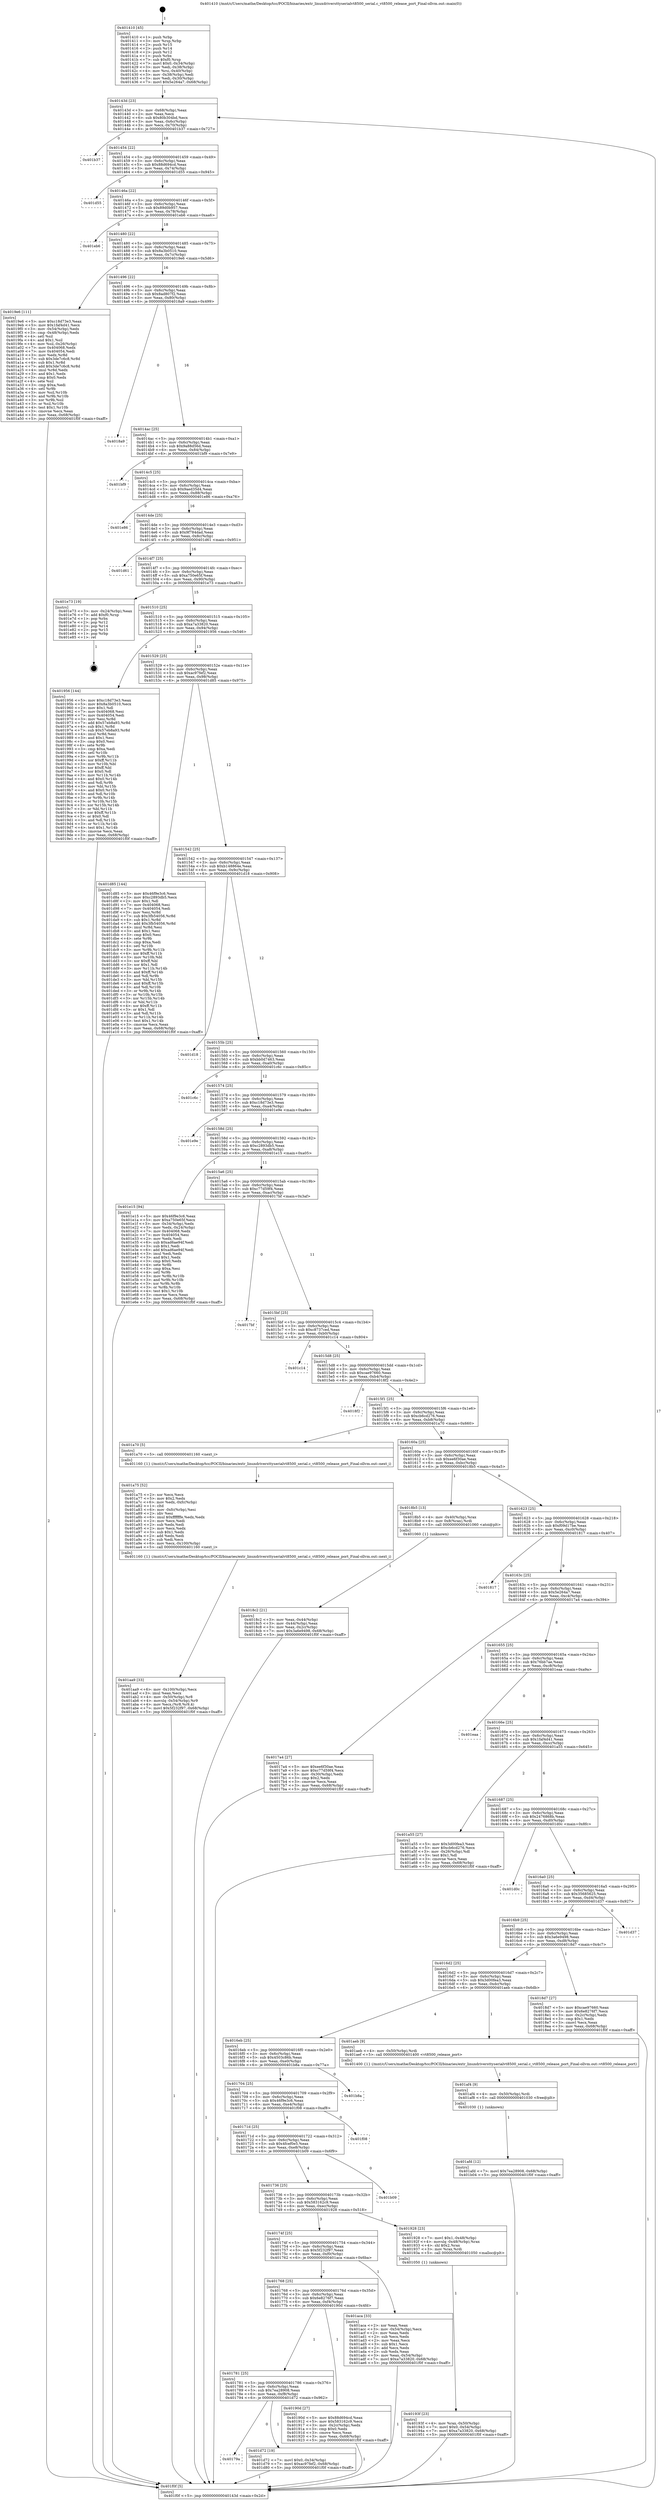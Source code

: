digraph "0x401410" {
  label = "0x401410 (/mnt/c/Users/mathe/Desktop/tcc/POCII/binaries/extr_linuxdriversttyserialvt8500_serial.c_vt8500_release_port_Final-ollvm.out::main(0))"
  labelloc = "t"
  node[shape=record]

  Entry [label="",width=0.3,height=0.3,shape=circle,fillcolor=black,style=filled]
  "0x40143d" [label="{
     0x40143d [23]\l
     | [instrs]\l
     &nbsp;&nbsp;0x40143d \<+3\>: mov -0x68(%rbp),%eax\l
     &nbsp;&nbsp;0x401440 \<+2\>: mov %eax,%ecx\l
     &nbsp;&nbsp;0x401442 \<+6\>: sub $0x80b304bd,%ecx\l
     &nbsp;&nbsp;0x401448 \<+3\>: mov %eax,-0x6c(%rbp)\l
     &nbsp;&nbsp;0x40144b \<+3\>: mov %ecx,-0x70(%rbp)\l
     &nbsp;&nbsp;0x40144e \<+6\>: je 0000000000401b37 \<main+0x727\>\l
  }"]
  "0x401b37" [label="{
     0x401b37\l
  }", style=dashed]
  "0x401454" [label="{
     0x401454 [22]\l
     | [instrs]\l
     &nbsp;&nbsp;0x401454 \<+5\>: jmp 0000000000401459 \<main+0x49\>\l
     &nbsp;&nbsp;0x401459 \<+3\>: mov -0x6c(%rbp),%eax\l
     &nbsp;&nbsp;0x40145c \<+5\>: sub $0x88d694cd,%eax\l
     &nbsp;&nbsp;0x401461 \<+3\>: mov %eax,-0x74(%rbp)\l
     &nbsp;&nbsp;0x401464 \<+6\>: je 0000000000401d55 \<main+0x945\>\l
  }"]
  Exit [label="",width=0.3,height=0.3,shape=circle,fillcolor=black,style=filled,peripheries=2]
  "0x401d55" [label="{
     0x401d55\l
  }", style=dashed]
  "0x40146a" [label="{
     0x40146a [22]\l
     | [instrs]\l
     &nbsp;&nbsp;0x40146a \<+5\>: jmp 000000000040146f \<main+0x5f\>\l
     &nbsp;&nbsp;0x40146f \<+3\>: mov -0x6c(%rbp),%eax\l
     &nbsp;&nbsp;0x401472 \<+5\>: sub $0x89d0b957,%eax\l
     &nbsp;&nbsp;0x401477 \<+3\>: mov %eax,-0x78(%rbp)\l
     &nbsp;&nbsp;0x40147a \<+6\>: je 0000000000401eb6 \<main+0xaa6\>\l
  }"]
  "0x40179a" [label="{
     0x40179a\l
  }", style=dashed]
  "0x401eb6" [label="{
     0x401eb6\l
  }", style=dashed]
  "0x401480" [label="{
     0x401480 [22]\l
     | [instrs]\l
     &nbsp;&nbsp;0x401480 \<+5\>: jmp 0000000000401485 \<main+0x75\>\l
     &nbsp;&nbsp;0x401485 \<+3\>: mov -0x6c(%rbp),%eax\l
     &nbsp;&nbsp;0x401488 \<+5\>: sub $0x8a3b0510,%eax\l
     &nbsp;&nbsp;0x40148d \<+3\>: mov %eax,-0x7c(%rbp)\l
     &nbsp;&nbsp;0x401490 \<+6\>: je 00000000004019e6 \<main+0x5d6\>\l
  }"]
  "0x401d72" [label="{
     0x401d72 [19]\l
     | [instrs]\l
     &nbsp;&nbsp;0x401d72 \<+7\>: movl $0x0,-0x34(%rbp)\l
     &nbsp;&nbsp;0x401d79 \<+7\>: movl $0xac97fef2,-0x68(%rbp)\l
     &nbsp;&nbsp;0x401d80 \<+5\>: jmp 0000000000401f0f \<main+0xaff\>\l
  }"]
  "0x4019e6" [label="{
     0x4019e6 [111]\l
     | [instrs]\l
     &nbsp;&nbsp;0x4019e6 \<+5\>: mov $0xc18d73e3,%eax\l
     &nbsp;&nbsp;0x4019eb \<+5\>: mov $0x1faf4d41,%ecx\l
     &nbsp;&nbsp;0x4019f0 \<+3\>: mov -0x54(%rbp),%edx\l
     &nbsp;&nbsp;0x4019f3 \<+3\>: cmp -0x48(%rbp),%edx\l
     &nbsp;&nbsp;0x4019f6 \<+4\>: setl %sil\l
     &nbsp;&nbsp;0x4019fa \<+4\>: and $0x1,%sil\l
     &nbsp;&nbsp;0x4019fe \<+4\>: mov %sil,-0x26(%rbp)\l
     &nbsp;&nbsp;0x401a02 \<+7\>: mov 0x404068,%edx\l
     &nbsp;&nbsp;0x401a09 \<+7\>: mov 0x404054,%edi\l
     &nbsp;&nbsp;0x401a10 \<+3\>: mov %edx,%r8d\l
     &nbsp;&nbsp;0x401a13 \<+7\>: sub $0x3de7c6c8,%r8d\l
     &nbsp;&nbsp;0x401a1a \<+4\>: sub $0x1,%r8d\l
     &nbsp;&nbsp;0x401a1e \<+7\>: add $0x3de7c6c8,%r8d\l
     &nbsp;&nbsp;0x401a25 \<+4\>: imul %r8d,%edx\l
     &nbsp;&nbsp;0x401a29 \<+3\>: and $0x1,%edx\l
     &nbsp;&nbsp;0x401a2c \<+3\>: cmp $0x0,%edx\l
     &nbsp;&nbsp;0x401a2f \<+4\>: sete %sil\l
     &nbsp;&nbsp;0x401a33 \<+3\>: cmp $0xa,%edi\l
     &nbsp;&nbsp;0x401a36 \<+4\>: setl %r9b\l
     &nbsp;&nbsp;0x401a3a \<+3\>: mov %sil,%r10b\l
     &nbsp;&nbsp;0x401a3d \<+3\>: and %r9b,%r10b\l
     &nbsp;&nbsp;0x401a40 \<+3\>: xor %r9b,%sil\l
     &nbsp;&nbsp;0x401a43 \<+3\>: or %sil,%r10b\l
     &nbsp;&nbsp;0x401a46 \<+4\>: test $0x1,%r10b\l
     &nbsp;&nbsp;0x401a4a \<+3\>: cmovne %ecx,%eax\l
     &nbsp;&nbsp;0x401a4d \<+3\>: mov %eax,-0x68(%rbp)\l
     &nbsp;&nbsp;0x401a50 \<+5\>: jmp 0000000000401f0f \<main+0xaff\>\l
  }"]
  "0x401496" [label="{
     0x401496 [22]\l
     | [instrs]\l
     &nbsp;&nbsp;0x401496 \<+5\>: jmp 000000000040149b \<main+0x8b\>\l
     &nbsp;&nbsp;0x40149b \<+3\>: mov -0x6c(%rbp),%eax\l
     &nbsp;&nbsp;0x40149e \<+5\>: sub $0x8ad807f2,%eax\l
     &nbsp;&nbsp;0x4014a3 \<+3\>: mov %eax,-0x80(%rbp)\l
     &nbsp;&nbsp;0x4014a6 \<+6\>: je 00000000004018a9 \<main+0x499\>\l
  }"]
  "0x401afd" [label="{
     0x401afd [12]\l
     | [instrs]\l
     &nbsp;&nbsp;0x401afd \<+7\>: movl $0x7ea28908,-0x68(%rbp)\l
     &nbsp;&nbsp;0x401b04 \<+5\>: jmp 0000000000401f0f \<main+0xaff\>\l
  }"]
  "0x4018a9" [label="{
     0x4018a9\l
  }", style=dashed]
  "0x4014ac" [label="{
     0x4014ac [25]\l
     | [instrs]\l
     &nbsp;&nbsp;0x4014ac \<+5\>: jmp 00000000004014b1 \<main+0xa1\>\l
     &nbsp;&nbsp;0x4014b1 \<+3\>: mov -0x6c(%rbp),%eax\l
     &nbsp;&nbsp;0x4014b4 \<+5\>: sub $0x9a88d56d,%eax\l
     &nbsp;&nbsp;0x4014b9 \<+6\>: mov %eax,-0x84(%rbp)\l
     &nbsp;&nbsp;0x4014bf \<+6\>: je 0000000000401bf9 \<main+0x7e9\>\l
  }"]
  "0x401af4" [label="{
     0x401af4 [9]\l
     | [instrs]\l
     &nbsp;&nbsp;0x401af4 \<+4\>: mov -0x50(%rbp),%rdi\l
     &nbsp;&nbsp;0x401af8 \<+5\>: call 0000000000401030 \<free@plt\>\l
     | [calls]\l
     &nbsp;&nbsp;0x401030 \{1\} (unknown)\l
  }"]
  "0x401bf9" [label="{
     0x401bf9\l
  }", style=dashed]
  "0x4014c5" [label="{
     0x4014c5 [25]\l
     | [instrs]\l
     &nbsp;&nbsp;0x4014c5 \<+5\>: jmp 00000000004014ca \<main+0xba\>\l
     &nbsp;&nbsp;0x4014ca \<+3\>: mov -0x6c(%rbp),%eax\l
     &nbsp;&nbsp;0x4014cd \<+5\>: sub $0x9aed35d4,%eax\l
     &nbsp;&nbsp;0x4014d2 \<+6\>: mov %eax,-0x88(%rbp)\l
     &nbsp;&nbsp;0x4014d8 \<+6\>: je 0000000000401e86 \<main+0xa76\>\l
  }"]
  "0x401aa9" [label="{
     0x401aa9 [33]\l
     | [instrs]\l
     &nbsp;&nbsp;0x401aa9 \<+6\>: mov -0x100(%rbp),%ecx\l
     &nbsp;&nbsp;0x401aaf \<+3\>: imul %eax,%ecx\l
     &nbsp;&nbsp;0x401ab2 \<+4\>: mov -0x50(%rbp),%r8\l
     &nbsp;&nbsp;0x401ab6 \<+4\>: movslq -0x54(%rbp),%r9\l
     &nbsp;&nbsp;0x401aba \<+4\>: mov %ecx,(%r8,%r9,4)\l
     &nbsp;&nbsp;0x401abe \<+7\>: movl $0x5f232f97,-0x68(%rbp)\l
     &nbsp;&nbsp;0x401ac5 \<+5\>: jmp 0000000000401f0f \<main+0xaff\>\l
  }"]
  "0x401e86" [label="{
     0x401e86\l
  }", style=dashed]
  "0x4014de" [label="{
     0x4014de [25]\l
     | [instrs]\l
     &nbsp;&nbsp;0x4014de \<+5\>: jmp 00000000004014e3 \<main+0xd3\>\l
     &nbsp;&nbsp;0x4014e3 \<+3\>: mov -0x6c(%rbp),%eax\l
     &nbsp;&nbsp;0x4014e6 \<+5\>: sub $0x9f784dad,%eax\l
     &nbsp;&nbsp;0x4014eb \<+6\>: mov %eax,-0x8c(%rbp)\l
     &nbsp;&nbsp;0x4014f1 \<+6\>: je 0000000000401d61 \<main+0x951\>\l
  }"]
  "0x401a75" [label="{
     0x401a75 [52]\l
     | [instrs]\l
     &nbsp;&nbsp;0x401a75 \<+2\>: xor %ecx,%ecx\l
     &nbsp;&nbsp;0x401a77 \<+5\>: mov $0x2,%edx\l
     &nbsp;&nbsp;0x401a7c \<+6\>: mov %edx,-0xfc(%rbp)\l
     &nbsp;&nbsp;0x401a82 \<+1\>: cltd\l
     &nbsp;&nbsp;0x401a83 \<+6\>: mov -0xfc(%rbp),%esi\l
     &nbsp;&nbsp;0x401a89 \<+2\>: idiv %esi\l
     &nbsp;&nbsp;0x401a8b \<+6\>: imul $0xfffffffe,%edx,%edx\l
     &nbsp;&nbsp;0x401a91 \<+2\>: mov %ecx,%edi\l
     &nbsp;&nbsp;0x401a93 \<+2\>: sub %edx,%edi\l
     &nbsp;&nbsp;0x401a95 \<+2\>: mov %ecx,%edx\l
     &nbsp;&nbsp;0x401a97 \<+3\>: sub $0x1,%edx\l
     &nbsp;&nbsp;0x401a9a \<+2\>: add %edx,%edi\l
     &nbsp;&nbsp;0x401a9c \<+2\>: sub %edi,%ecx\l
     &nbsp;&nbsp;0x401a9e \<+6\>: mov %ecx,-0x100(%rbp)\l
     &nbsp;&nbsp;0x401aa4 \<+5\>: call 0000000000401160 \<next_i\>\l
     | [calls]\l
     &nbsp;&nbsp;0x401160 \{1\} (/mnt/c/Users/mathe/Desktop/tcc/POCII/binaries/extr_linuxdriversttyserialvt8500_serial.c_vt8500_release_port_Final-ollvm.out::next_i)\l
  }"]
  "0x401d61" [label="{
     0x401d61\l
  }", style=dashed]
  "0x4014f7" [label="{
     0x4014f7 [25]\l
     | [instrs]\l
     &nbsp;&nbsp;0x4014f7 \<+5\>: jmp 00000000004014fc \<main+0xec\>\l
     &nbsp;&nbsp;0x4014fc \<+3\>: mov -0x6c(%rbp),%eax\l
     &nbsp;&nbsp;0x4014ff \<+5\>: sub $0xa750e65f,%eax\l
     &nbsp;&nbsp;0x401504 \<+6\>: mov %eax,-0x90(%rbp)\l
     &nbsp;&nbsp;0x40150a \<+6\>: je 0000000000401e73 \<main+0xa63\>\l
  }"]
  "0x40193f" [label="{
     0x40193f [23]\l
     | [instrs]\l
     &nbsp;&nbsp;0x40193f \<+4\>: mov %rax,-0x50(%rbp)\l
     &nbsp;&nbsp;0x401943 \<+7\>: movl $0x0,-0x54(%rbp)\l
     &nbsp;&nbsp;0x40194a \<+7\>: movl $0xa7a33820,-0x68(%rbp)\l
     &nbsp;&nbsp;0x401951 \<+5\>: jmp 0000000000401f0f \<main+0xaff\>\l
  }"]
  "0x401e73" [label="{
     0x401e73 [19]\l
     | [instrs]\l
     &nbsp;&nbsp;0x401e73 \<+3\>: mov -0x24(%rbp),%eax\l
     &nbsp;&nbsp;0x401e76 \<+7\>: add $0xf0,%rsp\l
     &nbsp;&nbsp;0x401e7d \<+1\>: pop %rbx\l
     &nbsp;&nbsp;0x401e7e \<+2\>: pop %r12\l
     &nbsp;&nbsp;0x401e80 \<+2\>: pop %r14\l
     &nbsp;&nbsp;0x401e82 \<+2\>: pop %r15\l
     &nbsp;&nbsp;0x401e84 \<+1\>: pop %rbp\l
     &nbsp;&nbsp;0x401e85 \<+1\>: ret\l
  }"]
  "0x401510" [label="{
     0x401510 [25]\l
     | [instrs]\l
     &nbsp;&nbsp;0x401510 \<+5\>: jmp 0000000000401515 \<main+0x105\>\l
     &nbsp;&nbsp;0x401515 \<+3\>: mov -0x6c(%rbp),%eax\l
     &nbsp;&nbsp;0x401518 \<+5\>: sub $0xa7a33820,%eax\l
     &nbsp;&nbsp;0x40151d \<+6\>: mov %eax,-0x94(%rbp)\l
     &nbsp;&nbsp;0x401523 \<+6\>: je 0000000000401956 \<main+0x546\>\l
  }"]
  "0x401781" [label="{
     0x401781 [25]\l
     | [instrs]\l
     &nbsp;&nbsp;0x401781 \<+5\>: jmp 0000000000401786 \<main+0x376\>\l
     &nbsp;&nbsp;0x401786 \<+3\>: mov -0x6c(%rbp),%eax\l
     &nbsp;&nbsp;0x401789 \<+5\>: sub $0x7ea28908,%eax\l
     &nbsp;&nbsp;0x40178e \<+6\>: mov %eax,-0xf8(%rbp)\l
     &nbsp;&nbsp;0x401794 \<+6\>: je 0000000000401d72 \<main+0x962\>\l
  }"]
  "0x401956" [label="{
     0x401956 [144]\l
     | [instrs]\l
     &nbsp;&nbsp;0x401956 \<+5\>: mov $0xc18d73e3,%eax\l
     &nbsp;&nbsp;0x40195b \<+5\>: mov $0x8a3b0510,%ecx\l
     &nbsp;&nbsp;0x401960 \<+2\>: mov $0x1,%dl\l
     &nbsp;&nbsp;0x401962 \<+7\>: mov 0x404068,%esi\l
     &nbsp;&nbsp;0x401969 \<+7\>: mov 0x404054,%edi\l
     &nbsp;&nbsp;0x401970 \<+3\>: mov %esi,%r8d\l
     &nbsp;&nbsp;0x401973 \<+7\>: add $0x57eb8a93,%r8d\l
     &nbsp;&nbsp;0x40197a \<+4\>: sub $0x1,%r8d\l
     &nbsp;&nbsp;0x40197e \<+7\>: sub $0x57eb8a93,%r8d\l
     &nbsp;&nbsp;0x401985 \<+4\>: imul %r8d,%esi\l
     &nbsp;&nbsp;0x401989 \<+3\>: and $0x1,%esi\l
     &nbsp;&nbsp;0x40198c \<+3\>: cmp $0x0,%esi\l
     &nbsp;&nbsp;0x40198f \<+4\>: sete %r9b\l
     &nbsp;&nbsp;0x401993 \<+3\>: cmp $0xa,%edi\l
     &nbsp;&nbsp;0x401996 \<+4\>: setl %r10b\l
     &nbsp;&nbsp;0x40199a \<+3\>: mov %r9b,%r11b\l
     &nbsp;&nbsp;0x40199d \<+4\>: xor $0xff,%r11b\l
     &nbsp;&nbsp;0x4019a1 \<+3\>: mov %r10b,%bl\l
     &nbsp;&nbsp;0x4019a4 \<+3\>: xor $0xff,%bl\l
     &nbsp;&nbsp;0x4019a7 \<+3\>: xor $0x0,%dl\l
     &nbsp;&nbsp;0x4019aa \<+3\>: mov %r11b,%r14b\l
     &nbsp;&nbsp;0x4019ad \<+4\>: and $0x0,%r14b\l
     &nbsp;&nbsp;0x4019b1 \<+3\>: and %dl,%r9b\l
     &nbsp;&nbsp;0x4019b4 \<+3\>: mov %bl,%r15b\l
     &nbsp;&nbsp;0x4019b7 \<+4\>: and $0x0,%r15b\l
     &nbsp;&nbsp;0x4019bb \<+3\>: and %dl,%r10b\l
     &nbsp;&nbsp;0x4019be \<+3\>: or %r9b,%r14b\l
     &nbsp;&nbsp;0x4019c1 \<+3\>: or %r10b,%r15b\l
     &nbsp;&nbsp;0x4019c4 \<+3\>: xor %r15b,%r14b\l
     &nbsp;&nbsp;0x4019c7 \<+3\>: or %bl,%r11b\l
     &nbsp;&nbsp;0x4019ca \<+4\>: xor $0xff,%r11b\l
     &nbsp;&nbsp;0x4019ce \<+3\>: or $0x0,%dl\l
     &nbsp;&nbsp;0x4019d1 \<+3\>: and %dl,%r11b\l
     &nbsp;&nbsp;0x4019d4 \<+3\>: or %r11b,%r14b\l
     &nbsp;&nbsp;0x4019d7 \<+4\>: test $0x1,%r14b\l
     &nbsp;&nbsp;0x4019db \<+3\>: cmovne %ecx,%eax\l
     &nbsp;&nbsp;0x4019de \<+3\>: mov %eax,-0x68(%rbp)\l
     &nbsp;&nbsp;0x4019e1 \<+5\>: jmp 0000000000401f0f \<main+0xaff\>\l
  }"]
  "0x401529" [label="{
     0x401529 [25]\l
     | [instrs]\l
     &nbsp;&nbsp;0x401529 \<+5\>: jmp 000000000040152e \<main+0x11e\>\l
     &nbsp;&nbsp;0x40152e \<+3\>: mov -0x6c(%rbp),%eax\l
     &nbsp;&nbsp;0x401531 \<+5\>: sub $0xac97fef2,%eax\l
     &nbsp;&nbsp;0x401536 \<+6\>: mov %eax,-0x98(%rbp)\l
     &nbsp;&nbsp;0x40153c \<+6\>: je 0000000000401d85 \<main+0x975\>\l
  }"]
  "0x40190d" [label="{
     0x40190d [27]\l
     | [instrs]\l
     &nbsp;&nbsp;0x40190d \<+5\>: mov $0x88d694cd,%eax\l
     &nbsp;&nbsp;0x401912 \<+5\>: mov $0x583162c9,%ecx\l
     &nbsp;&nbsp;0x401917 \<+3\>: mov -0x2c(%rbp),%edx\l
     &nbsp;&nbsp;0x40191a \<+3\>: cmp $0x0,%edx\l
     &nbsp;&nbsp;0x40191d \<+3\>: cmove %ecx,%eax\l
     &nbsp;&nbsp;0x401920 \<+3\>: mov %eax,-0x68(%rbp)\l
     &nbsp;&nbsp;0x401923 \<+5\>: jmp 0000000000401f0f \<main+0xaff\>\l
  }"]
  "0x401d85" [label="{
     0x401d85 [144]\l
     | [instrs]\l
     &nbsp;&nbsp;0x401d85 \<+5\>: mov $0x46f9e3c6,%eax\l
     &nbsp;&nbsp;0x401d8a \<+5\>: mov $0xc2893db5,%ecx\l
     &nbsp;&nbsp;0x401d8f \<+2\>: mov $0x1,%dl\l
     &nbsp;&nbsp;0x401d91 \<+7\>: mov 0x404068,%esi\l
     &nbsp;&nbsp;0x401d98 \<+7\>: mov 0x404054,%edi\l
     &nbsp;&nbsp;0x401d9f \<+3\>: mov %esi,%r8d\l
     &nbsp;&nbsp;0x401da2 \<+7\>: sub $0x3fb54056,%r8d\l
     &nbsp;&nbsp;0x401da9 \<+4\>: sub $0x1,%r8d\l
     &nbsp;&nbsp;0x401dad \<+7\>: add $0x3fb54056,%r8d\l
     &nbsp;&nbsp;0x401db4 \<+4\>: imul %r8d,%esi\l
     &nbsp;&nbsp;0x401db8 \<+3\>: and $0x1,%esi\l
     &nbsp;&nbsp;0x401dbb \<+3\>: cmp $0x0,%esi\l
     &nbsp;&nbsp;0x401dbe \<+4\>: sete %r9b\l
     &nbsp;&nbsp;0x401dc2 \<+3\>: cmp $0xa,%edi\l
     &nbsp;&nbsp;0x401dc5 \<+4\>: setl %r10b\l
     &nbsp;&nbsp;0x401dc9 \<+3\>: mov %r9b,%r11b\l
     &nbsp;&nbsp;0x401dcc \<+4\>: xor $0xff,%r11b\l
     &nbsp;&nbsp;0x401dd0 \<+3\>: mov %r10b,%bl\l
     &nbsp;&nbsp;0x401dd3 \<+3\>: xor $0xff,%bl\l
     &nbsp;&nbsp;0x401dd6 \<+3\>: xor $0x1,%dl\l
     &nbsp;&nbsp;0x401dd9 \<+3\>: mov %r11b,%r14b\l
     &nbsp;&nbsp;0x401ddc \<+4\>: and $0xff,%r14b\l
     &nbsp;&nbsp;0x401de0 \<+3\>: and %dl,%r9b\l
     &nbsp;&nbsp;0x401de3 \<+3\>: mov %bl,%r15b\l
     &nbsp;&nbsp;0x401de6 \<+4\>: and $0xff,%r15b\l
     &nbsp;&nbsp;0x401dea \<+3\>: and %dl,%r10b\l
     &nbsp;&nbsp;0x401ded \<+3\>: or %r9b,%r14b\l
     &nbsp;&nbsp;0x401df0 \<+3\>: or %r10b,%r15b\l
     &nbsp;&nbsp;0x401df3 \<+3\>: xor %r15b,%r14b\l
     &nbsp;&nbsp;0x401df6 \<+3\>: or %bl,%r11b\l
     &nbsp;&nbsp;0x401df9 \<+4\>: xor $0xff,%r11b\l
     &nbsp;&nbsp;0x401dfd \<+3\>: or $0x1,%dl\l
     &nbsp;&nbsp;0x401e00 \<+3\>: and %dl,%r11b\l
     &nbsp;&nbsp;0x401e03 \<+3\>: or %r11b,%r14b\l
     &nbsp;&nbsp;0x401e06 \<+4\>: test $0x1,%r14b\l
     &nbsp;&nbsp;0x401e0a \<+3\>: cmovne %ecx,%eax\l
     &nbsp;&nbsp;0x401e0d \<+3\>: mov %eax,-0x68(%rbp)\l
     &nbsp;&nbsp;0x401e10 \<+5\>: jmp 0000000000401f0f \<main+0xaff\>\l
  }"]
  "0x401542" [label="{
     0x401542 [25]\l
     | [instrs]\l
     &nbsp;&nbsp;0x401542 \<+5\>: jmp 0000000000401547 \<main+0x137\>\l
     &nbsp;&nbsp;0x401547 \<+3\>: mov -0x6c(%rbp),%eax\l
     &nbsp;&nbsp;0x40154a \<+5\>: sub $0xb148864e,%eax\l
     &nbsp;&nbsp;0x40154f \<+6\>: mov %eax,-0x9c(%rbp)\l
     &nbsp;&nbsp;0x401555 \<+6\>: je 0000000000401d18 \<main+0x908\>\l
  }"]
  "0x401768" [label="{
     0x401768 [25]\l
     | [instrs]\l
     &nbsp;&nbsp;0x401768 \<+5\>: jmp 000000000040176d \<main+0x35d\>\l
     &nbsp;&nbsp;0x40176d \<+3\>: mov -0x6c(%rbp),%eax\l
     &nbsp;&nbsp;0x401770 \<+5\>: sub $0x6e8276f7,%eax\l
     &nbsp;&nbsp;0x401775 \<+6\>: mov %eax,-0xf4(%rbp)\l
     &nbsp;&nbsp;0x40177b \<+6\>: je 000000000040190d \<main+0x4fd\>\l
  }"]
  "0x401d18" [label="{
     0x401d18\l
  }", style=dashed]
  "0x40155b" [label="{
     0x40155b [25]\l
     | [instrs]\l
     &nbsp;&nbsp;0x40155b \<+5\>: jmp 0000000000401560 \<main+0x150\>\l
     &nbsp;&nbsp;0x401560 \<+3\>: mov -0x6c(%rbp),%eax\l
     &nbsp;&nbsp;0x401563 \<+5\>: sub $0xbb0d7463,%eax\l
     &nbsp;&nbsp;0x401568 \<+6\>: mov %eax,-0xa0(%rbp)\l
     &nbsp;&nbsp;0x40156e \<+6\>: je 0000000000401c6c \<main+0x85c\>\l
  }"]
  "0x401aca" [label="{
     0x401aca [33]\l
     | [instrs]\l
     &nbsp;&nbsp;0x401aca \<+2\>: xor %eax,%eax\l
     &nbsp;&nbsp;0x401acc \<+3\>: mov -0x54(%rbp),%ecx\l
     &nbsp;&nbsp;0x401acf \<+2\>: mov %eax,%edx\l
     &nbsp;&nbsp;0x401ad1 \<+2\>: sub %ecx,%edx\l
     &nbsp;&nbsp;0x401ad3 \<+2\>: mov %eax,%ecx\l
     &nbsp;&nbsp;0x401ad5 \<+3\>: sub $0x1,%ecx\l
     &nbsp;&nbsp;0x401ad8 \<+2\>: add %ecx,%edx\l
     &nbsp;&nbsp;0x401ada \<+2\>: sub %edx,%eax\l
     &nbsp;&nbsp;0x401adc \<+3\>: mov %eax,-0x54(%rbp)\l
     &nbsp;&nbsp;0x401adf \<+7\>: movl $0xa7a33820,-0x68(%rbp)\l
     &nbsp;&nbsp;0x401ae6 \<+5\>: jmp 0000000000401f0f \<main+0xaff\>\l
  }"]
  "0x401c6c" [label="{
     0x401c6c\l
  }", style=dashed]
  "0x401574" [label="{
     0x401574 [25]\l
     | [instrs]\l
     &nbsp;&nbsp;0x401574 \<+5\>: jmp 0000000000401579 \<main+0x169\>\l
     &nbsp;&nbsp;0x401579 \<+3\>: mov -0x6c(%rbp),%eax\l
     &nbsp;&nbsp;0x40157c \<+5\>: sub $0xc18d73e3,%eax\l
     &nbsp;&nbsp;0x401581 \<+6\>: mov %eax,-0xa4(%rbp)\l
     &nbsp;&nbsp;0x401587 \<+6\>: je 0000000000401e9e \<main+0xa8e\>\l
  }"]
  "0x40174f" [label="{
     0x40174f [25]\l
     | [instrs]\l
     &nbsp;&nbsp;0x40174f \<+5\>: jmp 0000000000401754 \<main+0x344\>\l
     &nbsp;&nbsp;0x401754 \<+3\>: mov -0x6c(%rbp),%eax\l
     &nbsp;&nbsp;0x401757 \<+5\>: sub $0x5f232f97,%eax\l
     &nbsp;&nbsp;0x40175c \<+6\>: mov %eax,-0xf0(%rbp)\l
     &nbsp;&nbsp;0x401762 \<+6\>: je 0000000000401aca \<main+0x6ba\>\l
  }"]
  "0x401e9e" [label="{
     0x401e9e\l
  }", style=dashed]
  "0x40158d" [label="{
     0x40158d [25]\l
     | [instrs]\l
     &nbsp;&nbsp;0x40158d \<+5\>: jmp 0000000000401592 \<main+0x182\>\l
     &nbsp;&nbsp;0x401592 \<+3\>: mov -0x6c(%rbp),%eax\l
     &nbsp;&nbsp;0x401595 \<+5\>: sub $0xc2893db5,%eax\l
     &nbsp;&nbsp;0x40159a \<+6\>: mov %eax,-0xa8(%rbp)\l
     &nbsp;&nbsp;0x4015a0 \<+6\>: je 0000000000401e15 \<main+0xa05\>\l
  }"]
  "0x401928" [label="{
     0x401928 [23]\l
     | [instrs]\l
     &nbsp;&nbsp;0x401928 \<+7\>: movl $0x1,-0x48(%rbp)\l
     &nbsp;&nbsp;0x40192f \<+4\>: movslq -0x48(%rbp),%rax\l
     &nbsp;&nbsp;0x401933 \<+4\>: shl $0x2,%rax\l
     &nbsp;&nbsp;0x401937 \<+3\>: mov %rax,%rdi\l
     &nbsp;&nbsp;0x40193a \<+5\>: call 0000000000401050 \<malloc@plt\>\l
     | [calls]\l
     &nbsp;&nbsp;0x401050 \{1\} (unknown)\l
  }"]
  "0x401e15" [label="{
     0x401e15 [94]\l
     | [instrs]\l
     &nbsp;&nbsp;0x401e15 \<+5\>: mov $0x46f9e3c6,%eax\l
     &nbsp;&nbsp;0x401e1a \<+5\>: mov $0xa750e65f,%ecx\l
     &nbsp;&nbsp;0x401e1f \<+3\>: mov -0x34(%rbp),%edx\l
     &nbsp;&nbsp;0x401e22 \<+3\>: mov %edx,-0x24(%rbp)\l
     &nbsp;&nbsp;0x401e25 \<+7\>: mov 0x404068,%edx\l
     &nbsp;&nbsp;0x401e2c \<+7\>: mov 0x404054,%esi\l
     &nbsp;&nbsp;0x401e33 \<+2\>: mov %edx,%edi\l
     &nbsp;&nbsp;0x401e35 \<+6\>: sub $0xad6ae94f,%edi\l
     &nbsp;&nbsp;0x401e3b \<+3\>: sub $0x1,%edi\l
     &nbsp;&nbsp;0x401e3e \<+6\>: add $0xad6ae94f,%edi\l
     &nbsp;&nbsp;0x401e44 \<+3\>: imul %edi,%edx\l
     &nbsp;&nbsp;0x401e47 \<+3\>: and $0x1,%edx\l
     &nbsp;&nbsp;0x401e4a \<+3\>: cmp $0x0,%edx\l
     &nbsp;&nbsp;0x401e4d \<+4\>: sete %r8b\l
     &nbsp;&nbsp;0x401e51 \<+3\>: cmp $0xa,%esi\l
     &nbsp;&nbsp;0x401e54 \<+4\>: setl %r9b\l
     &nbsp;&nbsp;0x401e58 \<+3\>: mov %r8b,%r10b\l
     &nbsp;&nbsp;0x401e5b \<+3\>: and %r9b,%r10b\l
     &nbsp;&nbsp;0x401e5e \<+3\>: xor %r9b,%r8b\l
     &nbsp;&nbsp;0x401e61 \<+3\>: or %r8b,%r10b\l
     &nbsp;&nbsp;0x401e64 \<+4\>: test $0x1,%r10b\l
     &nbsp;&nbsp;0x401e68 \<+3\>: cmovne %ecx,%eax\l
     &nbsp;&nbsp;0x401e6b \<+3\>: mov %eax,-0x68(%rbp)\l
     &nbsp;&nbsp;0x401e6e \<+5\>: jmp 0000000000401f0f \<main+0xaff\>\l
  }"]
  "0x4015a6" [label="{
     0x4015a6 [25]\l
     | [instrs]\l
     &nbsp;&nbsp;0x4015a6 \<+5\>: jmp 00000000004015ab \<main+0x19b\>\l
     &nbsp;&nbsp;0x4015ab \<+3\>: mov -0x6c(%rbp),%eax\l
     &nbsp;&nbsp;0x4015ae \<+5\>: sub $0xc77d59f4,%eax\l
     &nbsp;&nbsp;0x4015b3 \<+6\>: mov %eax,-0xac(%rbp)\l
     &nbsp;&nbsp;0x4015b9 \<+6\>: je 00000000004017bf \<main+0x3af\>\l
  }"]
  "0x401736" [label="{
     0x401736 [25]\l
     | [instrs]\l
     &nbsp;&nbsp;0x401736 \<+5\>: jmp 000000000040173b \<main+0x32b\>\l
     &nbsp;&nbsp;0x40173b \<+3\>: mov -0x6c(%rbp),%eax\l
     &nbsp;&nbsp;0x40173e \<+5\>: sub $0x583162c9,%eax\l
     &nbsp;&nbsp;0x401743 \<+6\>: mov %eax,-0xec(%rbp)\l
     &nbsp;&nbsp;0x401749 \<+6\>: je 0000000000401928 \<main+0x518\>\l
  }"]
  "0x4017bf" [label="{
     0x4017bf\l
  }", style=dashed]
  "0x4015bf" [label="{
     0x4015bf [25]\l
     | [instrs]\l
     &nbsp;&nbsp;0x4015bf \<+5\>: jmp 00000000004015c4 \<main+0x1b4\>\l
     &nbsp;&nbsp;0x4015c4 \<+3\>: mov -0x6c(%rbp),%eax\l
     &nbsp;&nbsp;0x4015c7 \<+5\>: sub $0xc8737ced,%eax\l
     &nbsp;&nbsp;0x4015cc \<+6\>: mov %eax,-0xb0(%rbp)\l
     &nbsp;&nbsp;0x4015d2 \<+6\>: je 0000000000401c14 \<main+0x804\>\l
  }"]
  "0x401b09" [label="{
     0x401b09\l
  }", style=dashed]
  "0x401c14" [label="{
     0x401c14\l
  }", style=dashed]
  "0x4015d8" [label="{
     0x4015d8 [25]\l
     | [instrs]\l
     &nbsp;&nbsp;0x4015d8 \<+5\>: jmp 00000000004015dd \<main+0x1cd\>\l
     &nbsp;&nbsp;0x4015dd \<+3\>: mov -0x6c(%rbp),%eax\l
     &nbsp;&nbsp;0x4015e0 \<+5\>: sub $0xcae97660,%eax\l
     &nbsp;&nbsp;0x4015e5 \<+6\>: mov %eax,-0xb4(%rbp)\l
     &nbsp;&nbsp;0x4015eb \<+6\>: je 00000000004018f2 \<main+0x4e2\>\l
  }"]
  "0x40171d" [label="{
     0x40171d [25]\l
     | [instrs]\l
     &nbsp;&nbsp;0x40171d \<+5\>: jmp 0000000000401722 \<main+0x312\>\l
     &nbsp;&nbsp;0x401722 \<+3\>: mov -0x6c(%rbp),%eax\l
     &nbsp;&nbsp;0x401725 \<+5\>: sub $0x4fcef0e5,%eax\l
     &nbsp;&nbsp;0x40172a \<+6\>: mov %eax,-0xe8(%rbp)\l
     &nbsp;&nbsp;0x401730 \<+6\>: je 0000000000401b09 \<main+0x6f9\>\l
  }"]
  "0x4018f2" [label="{
     0x4018f2\l
  }", style=dashed]
  "0x4015f1" [label="{
     0x4015f1 [25]\l
     | [instrs]\l
     &nbsp;&nbsp;0x4015f1 \<+5\>: jmp 00000000004015f6 \<main+0x1e6\>\l
     &nbsp;&nbsp;0x4015f6 \<+3\>: mov -0x6c(%rbp),%eax\l
     &nbsp;&nbsp;0x4015f9 \<+5\>: sub $0xcb6cd276,%eax\l
     &nbsp;&nbsp;0x4015fe \<+6\>: mov %eax,-0xb8(%rbp)\l
     &nbsp;&nbsp;0x401604 \<+6\>: je 0000000000401a70 \<main+0x660\>\l
  }"]
  "0x401f08" [label="{
     0x401f08\l
  }", style=dashed]
  "0x401a70" [label="{
     0x401a70 [5]\l
     | [instrs]\l
     &nbsp;&nbsp;0x401a70 \<+5\>: call 0000000000401160 \<next_i\>\l
     | [calls]\l
     &nbsp;&nbsp;0x401160 \{1\} (/mnt/c/Users/mathe/Desktop/tcc/POCII/binaries/extr_linuxdriversttyserialvt8500_serial.c_vt8500_release_port_Final-ollvm.out::next_i)\l
  }"]
  "0x40160a" [label="{
     0x40160a [25]\l
     | [instrs]\l
     &nbsp;&nbsp;0x40160a \<+5\>: jmp 000000000040160f \<main+0x1ff\>\l
     &nbsp;&nbsp;0x40160f \<+3\>: mov -0x6c(%rbp),%eax\l
     &nbsp;&nbsp;0x401612 \<+5\>: sub $0xee6f30ae,%eax\l
     &nbsp;&nbsp;0x401617 \<+6\>: mov %eax,-0xbc(%rbp)\l
     &nbsp;&nbsp;0x40161d \<+6\>: je 00000000004018b5 \<main+0x4a5\>\l
  }"]
  "0x401704" [label="{
     0x401704 [25]\l
     | [instrs]\l
     &nbsp;&nbsp;0x401704 \<+5\>: jmp 0000000000401709 \<main+0x2f9\>\l
     &nbsp;&nbsp;0x401709 \<+3\>: mov -0x6c(%rbp),%eax\l
     &nbsp;&nbsp;0x40170c \<+5\>: sub $0x46f9e3c6,%eax\l
     &nbsp;&nbsp;0x401711 \<+6\>: mov %eax,-0xe4(%rbp)\l
     &nbsp;&nbsp;0x401717 \<+6\>: je 0000000000401f08 \<main+0xaf8\>\l
  }"]
  "0x4018b5" [label="{
     0x4018b5 [13]\l
     | [instrs]\l
     &nbsp;&nbsp;0x4018b5 \<+4\>: mov -0x40(%rbp),%rax\l
     &nbsp;&nbsp;0x4018b9 \<+4\>: mov 0x8(%rax),%rdi\l
     &nbsp;&nbsp;0x4018bd \<+5\>: call 0000000000401060 \<atoi@plt\>\l
     | [calls]\l
     &nbsp;&nbsp;0x401060 \{1\} (unknown)\l
  }"]
  "0x401623" [label="{
     0x401623 [25]\l
     | [instrs]\l
     &nbsp;&nbsp;0x401623 \<+5\>: jmp 0000000000401628 \<main+0x218\>\l
     &nbsp;&nbsp;0x401628 \<+3\>: mov -0x6c(%rbp),%eax\l
     &nbsp;&nbsp;0x40162b \<+5\>: sub $0xf09d17be,%eax\l
     &nbsp;&nbsp;0x401630 \<+6\>: mov %eax,-0xc0(%rbp)\l
     &nbsp;&nbsp;0x401636 \<+6\>: je 0000000000401817 \<main+0x407\>\l
  }"]
  "0x401b8a" [label="{
     0x401b8a\l
  }", style=dashed]
  "0x401817" [label="{
     0x401817\l
  }", style=dashed]
  "0x40163c" [label="{
     0x40163c [25]\l
     | [instrs]\l
     &nbsp;&nbsp;0x40163c \<+5\>: jmp 0000000000401641 \<main+0x231\>\l
     &nbsp;&nbsp;0x401641 \<+3\>: mov -0x6c(%rbp),%eax\l
     &nbsp;&nbsp;0x401644 \<+5\>: sub $0x5e264a7,%eax\l
     &nbsp;&nbsp;0x401649 \<+6\>: mov %eax,-0xc4(%rbp)\l
     &nbsp;&nbsp;0x40164f \<+6\>: je 00000000004017a4 \<main+0x394\>\l
  }"]
  "0x4016eb" [label="{
     0x4016eb [25]\l
     | [instrs]\l
     &nbsp;&nbsp;0x4016eb \<+5\>: jmp 00000000004016f0 \<main+0x2e0\>\l
     &nbsp;&nbsp;0x4016f0 \<+3\>: mov -0x6c(%rbp),%eax\l
     &nbsp;&nbsp;0x4016f3 \<+5\>: sub $0x4503c86b,%eax\l
     &nbsp;&nbsp;0x4016f8 \<+6\>: mov %eax,-0xe0(%rbp)\l
     &nbsp;&nbsp;0x4016fe \<+6\>: je 0000000000401b8a \<main+0x77a\>\l
  }"]
  "0x4017a4" [label="{
     0x4017a4 [27]\l
     | [instrs]\l
     &nbsp;&nbsp;0x4017a4 \<+5\>: mov $0xee6f30ae,%eax\l
     &nbsp;&nbsp;0x4017a9 \<+5\>: mov $0xc77d59f4,%ecx\l
     &nbsp;&nbsp;0x4017ae \<+3\>: mov -0x30(%rbp),%edx\l
     &nbsp;&nbsp;0x4017b1 \<+3\>: cmp $0x2,%edx\l
     &nbsp;&nbsp;0x4017b4 \<+3\>: cmovne %ecx,%eax\l
     &nbsp;&nbsp;0x4017b7 \<+3\>: mov %eax,-0x68(%rbp)\l
     &nbsp;&nbsp;0x4017ba \<+5\>: jmp 0000000000401f0f \<main+0xaff\>\l
  }"]
  "0x401655" [label="{
     0x401655 [25]\l
     | [instrs]\l
     &nbsp;&nbsp;0x401655 \<+5\>: jmp 000000000040165a \<main+0x24a\>\l
     &nbsp;&nbsp;0x40165a \<+3\>: mov -0x6c(%rbp),%eax\l
     &nbsp;&nbsp;0x40165d \<+5\>: sub $0x76bb7ae,%eax\l
     &nbsp;&nbsp;0x401662 \<+6\>: mov %eax,-0xc8(%rbp)\l
     &nbsp;&nbsp;0x401668 \<+6\>: je 0000000000401eaa \<main+0xa9a\>\l
  }"]
  "0x401f0f" [label="{
     0x401f0f [5]\l
     | [instrs]\l
     &nbsp;&nbsp;0x401f0f \<+5\>: jmp 000000000040143d \<main+0x2d\>\l
  }"]
  "0x401410" [label="{
     0x401410 [45]\l
     | [instrs]\l
     &nbsp;&nbsp;0x401410 \<+1\>: push %rbp\l
     &nbsp;&nbsp;0x401411 \<+3\>: mov %rsp,%rbp\l
     &nbsp;&nbsp;0x401414 \<+2\>: push %r15\l
     &nbsp;&nbsp;0x401416 \<+2\>: push %r14\l
     &nbsp;&nbsp;0x401418 \<+2\>: push %r12\l
     &nbsp;&nbsp;0x40141a \<+1\>: push %rbx\l
     &nbsp;&nbsp;0x40141b \<+7\>: sub $0xf0,%rsp\l
     &nbsp;&nbsp;0x401422 \<+7\>: movl $0x0,-0x34(%rbp)\l
     &nbsp;&nbsp;0x401429 \<+3\>: mov %edi,-0x38(%rbp)\l
     &nbsp;&nbsp;0x40142c \<+4\>: mov %rsi,-0x40(%rbp)\l
     &nbsp;&nbsp;0x401430 \<+3\>: mov -0x38(%rbp),%edi\l
     &nbsp;&nbsp;0x401433 \<+3\>: mov %edi,-0x30(%rbp)\l
     &nbsp;&nbsp;0x401436 \<+7\>: movl $0x5e264a7,-0x68(%rbp)\l
  }"]
  "0x4018c2" [label="{
     0x4018c2 [21]\l
     | [instrs]\l
     &nbsp;&nbsp;0x4018c2 \<+3\>: mov %eax,-0x44(%rbp)\l
     &nbsp;&nbsp;0x4018c5 \<+3\>: mov -0x44(%rbp),%eax\l
     &nbsp;&nbsp;0x4018c8 \<+3\>: mov %eax,-0x2c(%rbp)\l
     &nbsp;&nbsp;0x4018cb \<+7\>: movl $0x3a6e9498,-0x68(%rbp)\l
     &nbsp;&nbsp;0x4018d2 \<+5\>: jmp 0000000000401f0f \<main+0xaff\>\l
  }"]
  "0x401aeb" [label="{
     0x401aeb [9]\l
     | [instrs]\l
     &nbsp;&nbsp;0x401aeb \<+4\>: mov -0x50(%rbp),%rdi\l
     &nbsp;&nbsp;0x401aef \<+5\>: call 0000000000401400 \<vt8500_release_port\>\l
     | [calls]\l
     &nbsp;&nbsp;0x401400 \{1\} (/mnt/c/Users/mathe/Desktop/tcc/POCII/binaries/extr_linuxdriversttyserialvt8500_serial.c_vt8500_release_port_Final-ollvm.out::vt8500_release_port)\l
  }"]
  "0x401eaa" [label="{
     0x401eaa\l
  }", style=dashed]
  "0x40166e" [label="{
     0x40166e [25]\l
     | [instrs]\l
     &nbsp;&nbsp;0x40166e \<+5\>: jmp 0000000000401673 \<main+0x263\>\l
     &nbsp;&nbsp;0x401673 \<+3\>: mov -0x6c(%rbp),%eax\l
     &nbsp;&nbsp;0x401676 \<+5\>: sub $0x1faf4d41,%eax\l
     &nbsp;&nbsp;0x40167b \<+6\>: mov %eax,-0xcc(%rbp)\l
     &nbsp;&nbsp;0x401681 \<+6\>: je 0000000000401a55 \<main+0x645\>\l
  }"]
  "0x4016d2" [label="{
     0x4016d2 [25]\l
     | [instrs]\l
     &nbsp;&nbsp;0x4016d2 \<+5\>: jmp 00000000004016d7 \<main+0x2c7\>\l
     &nbsp;&nbsp;0x4016d7 \<+3\>: mov -0x6c(%rbp),%eax\l
     &nbsp;&nbsp;0x4016da \<+5\>: sub $0x3d00fea3,%eax\l
     &nbsp;&nbsp;0x4016df \<+6\>: mov %eax,-0xdc(%rbp)\l
     &nbsp;&nbsp;0x4016e5 \<+6\>: je 0000000000401aeb \<main+0x6db\>\l
  }"]
  "0x401a55" [label="{
     0x401a55 [27]\l
     | [instrs]\l
     &nbsp;&nbsp;0x401a55 \<+5\>: mov $0x3d00fea3,%eax\l
     &nbsp;&nbsp;0x401a5a \<+5\>: mov $0xcb6cd276,%ecx\l
     &nbsp;&nbsp;0x401a5f \<+3\>: mov -0x26(%rbp),%dl\l
     &nbsp;&nbsp;0x401a62 \<+3\>: test $0x1,%dl\l
     &nbsp;&nbsp;0x401a65 \<+3\>: cmovne %ecx,%eax\l
     &nbsp;&nbsp;0x401a68 \<+3\>: mov %eax,-0x68(%rbp)\l
     &nbsp;&nbsp;0x401a6b \<+5\>: jmp 0000000000401f0f \<main+0xaff\>\l
  }"]
  "0x401687" [label="{
     0x401687 [25]\l
     | [instrs]\l
     &nbsp;&nbsp;0x401687 \<+5\>: jmp 000000000040168c \<main+0x27c\>\l
     &nbsp;&nbsp;0x40168c \<+3\>: mov -0x6c(%rbp),%eax\l
     &nbsp;&nbsp;0x40168f \<+5\>: sub $0x2476868b,%eax\l
     &nbsp;&nbsp;0x401694 \<+6\>: mov %eax,-0xd0(%rbp)\l
     &nbsp;&nbsp;0x40169a \<+6\>: je 0000000000401d0c \<main+0x8fc\>\l
  }"]
  "0x4018d7" [label="{
     0x4018d7 [27]\l
     | [instrs]\l
     &nbsp;&nbsp;0x4018d7 \<+5\>: mov $0xcae97660,%eax\l
     &nbsp;&nbsp;0x4018dc \<+5\>: mov $0x6e8276f7,%ecx\l
     &nbsp;&nbsp;0x4018e1 \<+3\>: mov -0x2c(%rbp),%edx\l
     &nbsp;&nbsp;0x4018e4 \<+3\>: cmp $0x1,%edx\l
     &nbsp;&nbsp;0x4018e7 \<+3\>: cmovl %ecx,%eax\l
     &nbsp;&nbsp;0x4018ea \<+3\>: mov %eax,-0x68(%rbp)\l
     &nbsp;&nbsp;0x4018ed \<+5\>: jmp 0000000000401f0f \<main+0xaff\>\l
  }"]
  "0x401d0c" [label="{
     0x401d0c\l
  }", style=dashed]
  "0x4016a0" [label="{
     0x4016a0 [25]\l
     | [instrs]\l
     &nbsp;&nbsp;0x4016a0 \<+5\>: jmp 00000000004016a5 \<main+0x295\>\l
     &nbsp;&nbsp;0x4016a5 \<+3\>: mov -0x6c(%rbp),%eax\l
     &nbsp;&nbsp;0x4016a8 \<+5\>: sub $0x35685625,%eax\l
     &nbsp;&nbsp;0x4016ad \<+6\>: mov %eax,-0xd4(%rbp)\l
     &nbsp;&nbsp;0x4016b3 \<+6\>: je 0000000000401d37 \<main+0x927\>\l
  }"]
  "0x4016b9" [label="{
     0x4016b9 [25]\l
     | [instrs]\l
     &nbsp;&nbsp;0x4016b9 \<+5\>: jmp 00000000004016be \<main+0x2ae\>\l
     &nbsp;&nbsp;0x4016be \<+3\>: mov -0x6c(%rbp),%eax\l
     &nbsp;&nbsp;0x4016c1 \<+5\>: sub $0x3a6e9498,%eax\l
     &nbsp;&nbsp;0x4016c6 \<+6\>: mov %eax,-0xd8(%rbp)\l
     &nbsp;&nbsp;0x4016cc \<+6\>: je 00000000004018d7 \<main+0x4c7\>\l
  }"]
  "0x401d37" [label="{
     0x401d37\l
  }", style=dashed]
  Entry -> "0x401410" [label=" 1"]
  "0x40143d" -> "0x401b37" [label=" 0"]
  "0x40143d" -> "0x401454" [label=" 18"]
  "0x401e73" -> Exit [label=" 1"]
  "0x401454" -> "0x401d55" [label=" 0"]
  "0x401454" -> "0x40146a" [label=" 18"]
  "0x401e15" -> "0x401f0f" [label=" 1"]
  "0x40146a" -> "0x401eb6" [label=" 0"]
  "0x40146a" -> "0x401480" [label=" 18"]
  "0x401d85" -> "0x401f0f" [label=" 1"]
  "0x401480" -> "0x4019e6" [label=" 2"]
  "0x401480" -> "0x401496" [label=" 16"]
  "0x401d72" -> "0x401f0f" [label=" 1"]
  "0x401496" -> "0x4018a9" [label=" 0"]
  "0x401496" -> "0x4014ac" [label=" 16"]
  "0x401781" -> "0x401d72" [label=" 1"]
  "0x4014ac" -> "0x401bf9" [label=" 0"]
  "0x4014ac" -> "0x4014c5" [label=" 16"]
  "0x401781" -> "0x40179a" [label=" 0"]
  "0x4014c5" -> "0x401e86" [label=" 0"]
  "0x4014c5" -> "0x4014de" [label=" 16"]
  "0x401afd" -> "0x401f0f" [label=" 1"]
  "0x4014de" -> "0x401d61" [label=" 0"]
  "0x4014de" -> "0x4014f7" [label=" 16"]
  "0x401af4" -> "0x401afd" [label=" 1"]
  "0x4014f7" -> "0x401e73" [label=" 1"]
  "0x4014f7" -> "0x401510" [label=" 15"]
  "0x401aeb" -> "0x401af4" [label=" 1"]
  "0x401510" -> "0x401956" [label=" 2"]
  "0x401510" -> "0x401529" [label=" 13"]
  "0x401aca" -> "0x401f0f" [label=" 1"]
  "0x401529" -> "0x401d85" [label=" 1"]
  "0x401529" -> "0x401542" [label=" 12"]
  "0x401aa9" -> "0x401f0f" [label=" 1"]
  "0x401542" -> "0x401d18" [label=" 0"]
  "0x401542" -> "0x40155b" [label=" 12"]
  "0x401a70" -> "0x401a75" [label=" 1"]
  "0x40155b" -> "0x401c6c" [label=" 0"]
  "0x40155b" -> "0x401574" [label=" 12"]
  "0x401a55" -> "0x401f0f" [label=" 2"]
  "0x401574" -> "0x401e9e" [label=" 0"]
  "0x401574" -> "0x40158d" [label=" 12"]
  "0x401956" -> "0x401f0f" [label=" 2"]
  "0x40158d" -> "0x401e15" [label=" 1"]
  "0x40158d" -> "0x4015a6" [label=" 11"]
  "0x40193f" -> "0x401f0f" [label=" 1"]
  "0x4015a6" -> "0x4017bf" [label=" 0"]
  "0x4015a6" -> "0x4015bf" [label=" 11"]
  "0x40190d" -> "0x401f0f" [label=" 1"]
  "0x4015bf" -> "0x401c14" [label=" 0"]
  "0x4015bf" -> "0x4015d8" [label=" 11"]
  "0x401768" -> "0x401781" [label=" 1"]
  "0x4015d8" -> "0x4018f2" [label=" 0"]
  "0x4015d8" -> "0x4015f1" [label=" 11"]
  "0x401a75" -> "0x401aa9" [label=" 1"]
  "0x4015f1" -> "0x401a70" [label=" 1"]
  "0x4015f1" -> "0x40160a" [label=" 10"]
  "0x40174f" -> "0x401768" [label=" 2"]
  "0x40160a" -> "0x4018b5" [label=" 1"]
  "0x40160a" -> "0x401623" [label=" 9"]
  "0x4019e6" -> "0x401f0f" [label=" 2"]
  "0x401623" -> "0x401817" [label=" 0"]
  "0x401623" -> "0x40163c" [label=" 9"]
  "0x401736" -> "0x40174f" [label=" 3"]
  "0x40163c" -> "0x4017a4" [label=" 1"]
  "0x40163c" -> "0x401655" [label=" 8"]
  "0x4017a4" -> "0x401f0f" [label=" 1"]
  "0x401410" -> "0x40143d" [label=" 1"]
  "0x401f0f" -> "0x40143d" [label=" 17"]
  "0x4018b5" -> "0x4018c2" [label=" 1"]
  "0x4018c2" -> "0x401f0f" [label=" 1"]
  "0x401928" -> "0x40193f" [label=" 1"]
  "0x401655" -> "0x401eaa" [label=" 0"]
  "0x401655" -> "0x40166e" [label=" 8"]
  "0x40171d" -> "0x401736" [label=" 4"]
  "0x40166e" -> "0x401a55" [label=" 2"]
  "0x40166e" -> "0x401687" [label=" 6"]
  "0x401768" -> "0x40190d" [label=" 1"]
  "0x401687" -> "0x401d0c" [label=" 0"]
  "0x401687" -> "0x4016a0" [label=" 6"]
  "0x401704" -> "0x40171d" [label=" 4"]
  "0x4016a0" -> "0x401d37" [label=" 0"]
  "0x4016a0" -> "0x4016b9" [label=" 6"]
  "0x401704" -> "0x401f08" [label=" 0"]
  "0x4016b9" -> "0x4018d7" [label=" 1"]
  "0x4016b9" -> "0x4016d2" [label=" 5"]
  "0x4018d7" -> "0x401f0f" [label=" 1"]
  "0x40171d" -> "0x401b09" [label=" 0"]
  "0x4016d2" -> "0x401aeb" [label=" 1"]
  "0x4016d2" -> "0x4016eb" [label=" 4"]
  "0x401736" -> "0x401928" [label=" 1"]
  "0x4016eb" -> "0x401b8a" [label=" 0"]
  "0x4016eb" -> "0x401704" [label=" 4"]
  "0x40174f" -> "0x401aca" [label=" 1"]
}

